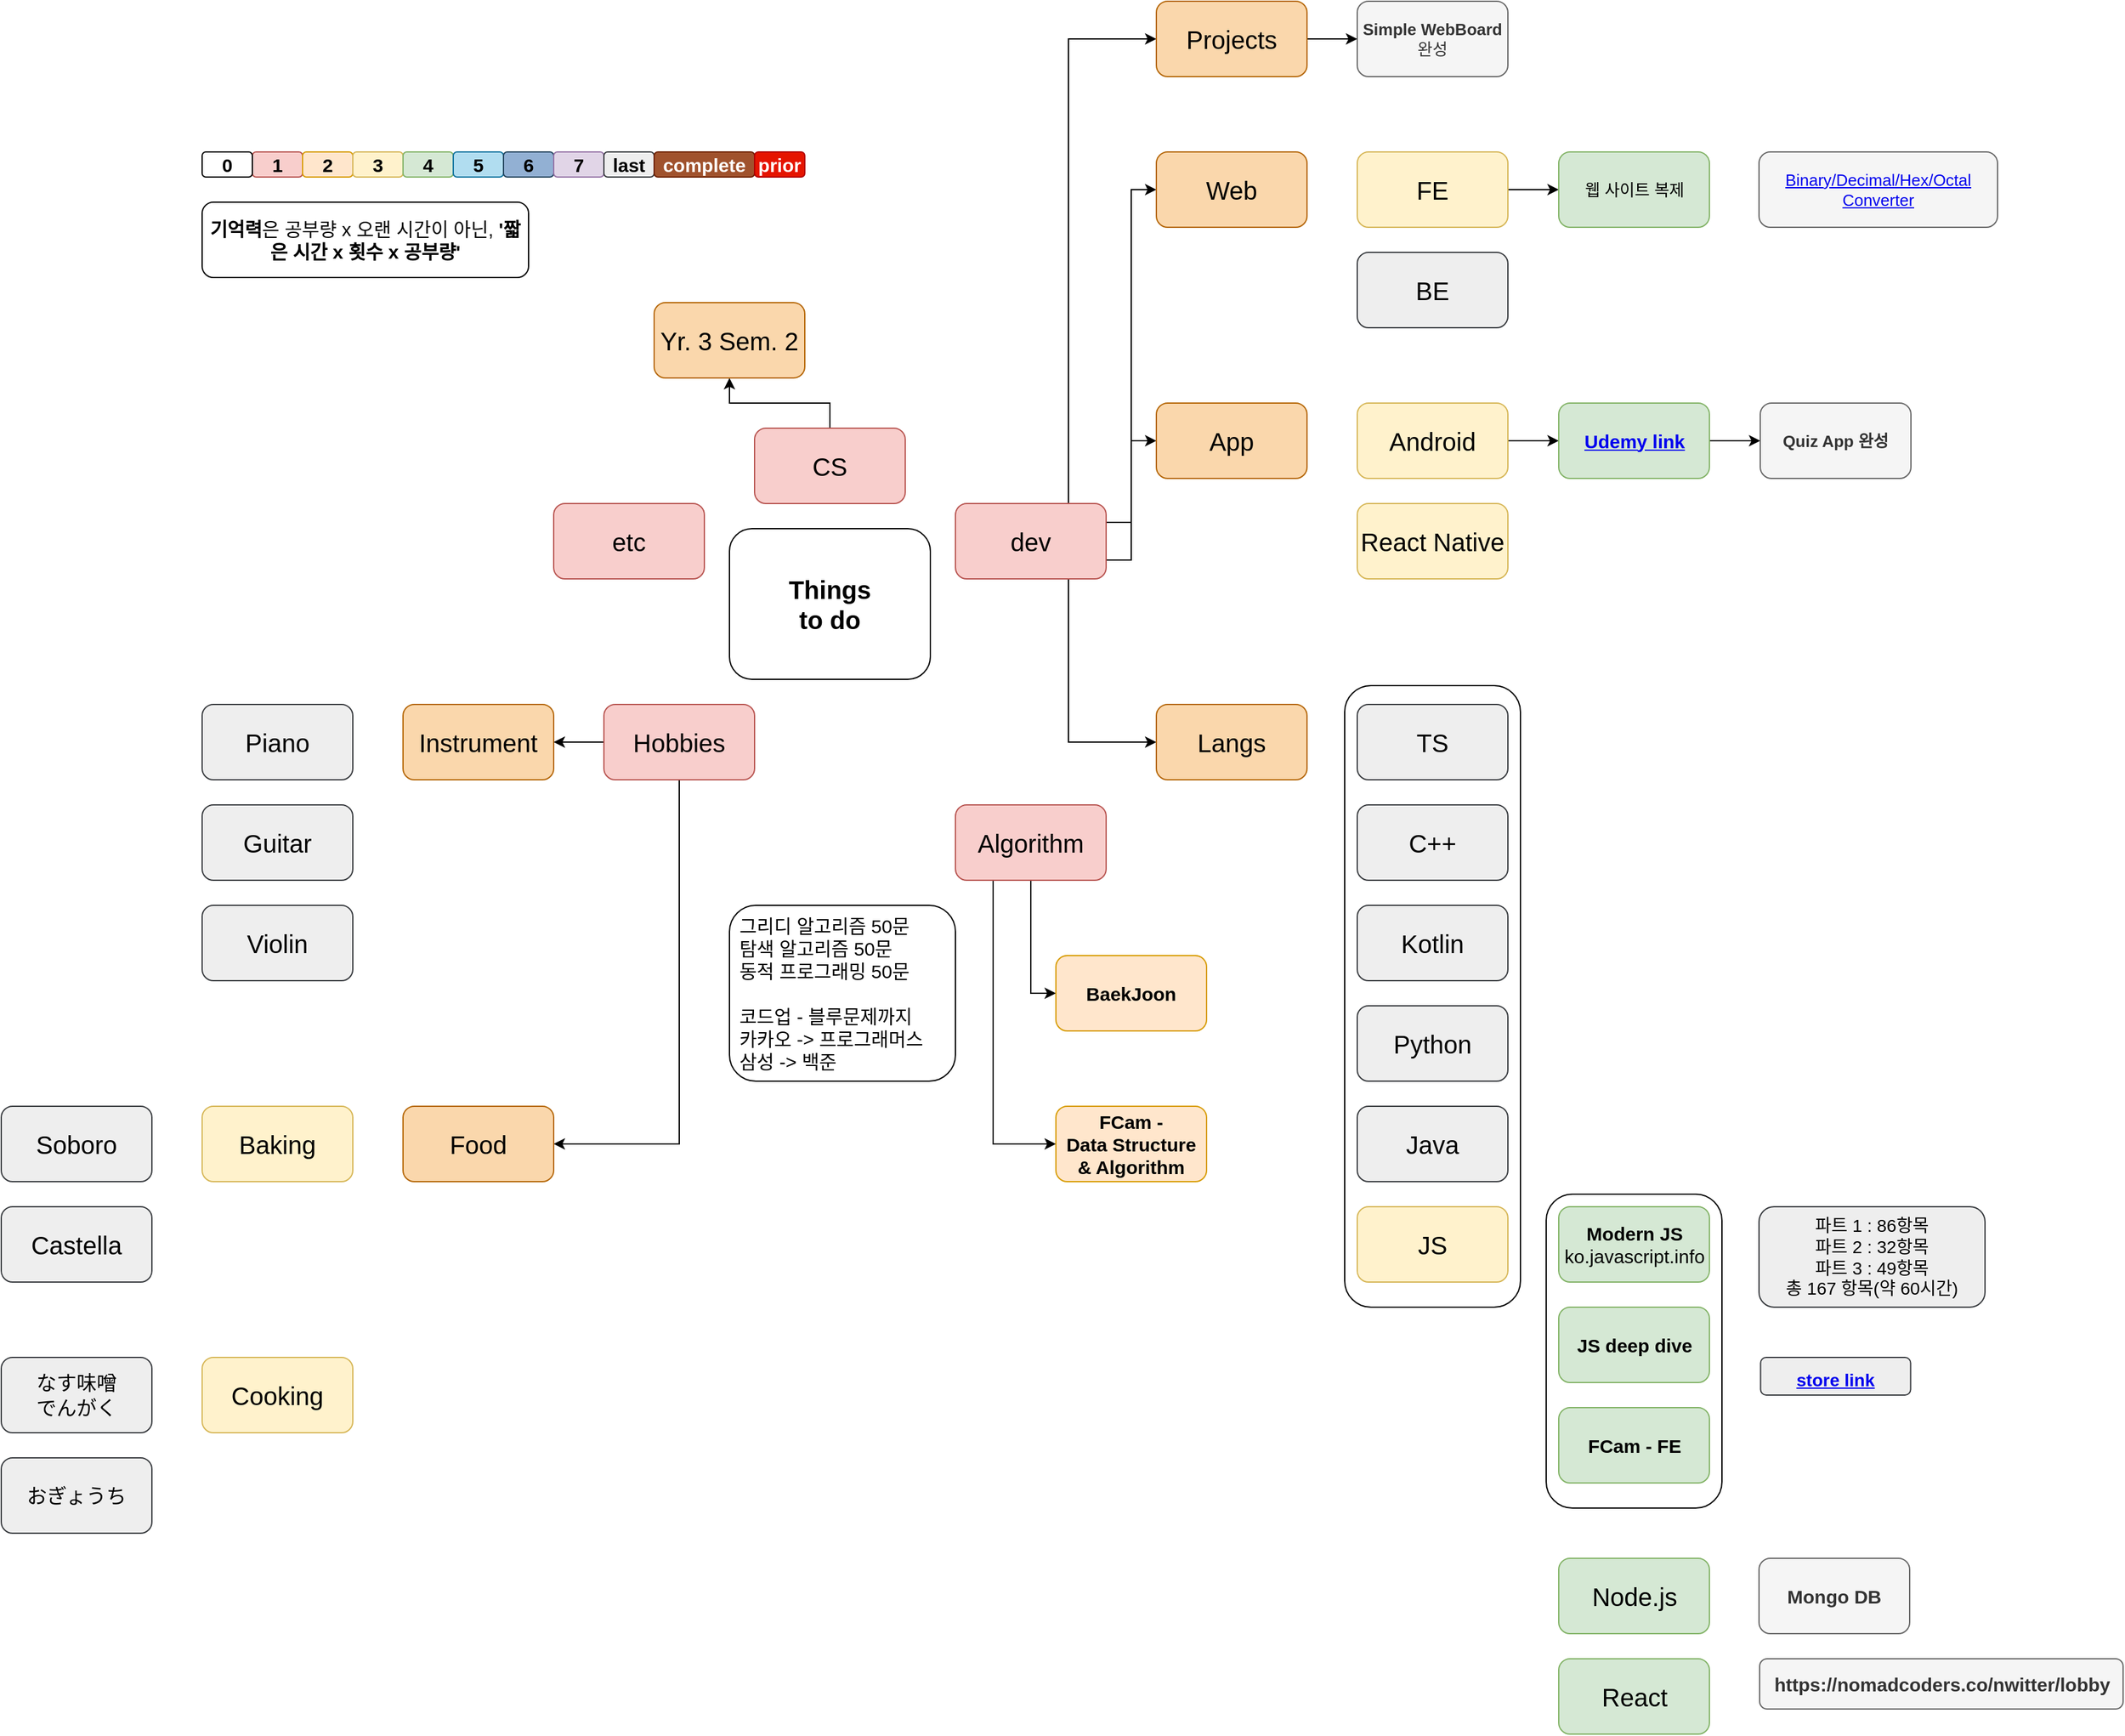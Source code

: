 <mxfile version="15.6.5" type="github">
  <diagram id="MbZNeMvuC81wjgAsyoXT" name="Page-1">
    <mxGraphModel dx="3671" dy="2693" grid="1" gridSize="10" guides="1" tooltips="1" connect="1" arrows="1" fold="1" page="1" pageScale="1" pageWidth="827" pageHeight="1169" math="0" shadow="0">
      <root>
        <mxCell id="0" />
        <mxCell id="1" parent="0" />
        <mxCell id="57A25IKLpYp2WinObei1-83" value="" style="rounded=1;whiteSpace=wrap;html=1;labelBackgroundColor=default;fontSize=14;align=center;fillColor=#FFFFFF70;strokeColor=default;fontColor=default;" vertex="1" parent="1">
          <mxGeometry x="1070.5" y="830" width="140" height="250" as="geometry" />
        </mxCell>
        <mxCell id="57A25IKLpYp2WinObei1-81" value="" style="rounded=1;whiteSpace=wrap;html=1;labelBackgroundColor=default;fontSize=14;align=center;fillColor=#FFFFFF70;strokeColor=default;fontColor=default;" vertex="1" parent="1">
          <mxGeometry x="910" y="425" width="140" height="495" as="geometry" />
        </mxCell>
        <mxCell id="57A25IKLpYp2WinObei1-1" value="&lt;span style=&quot;font-size: 20px&quot;&gt;&lt;b&gt;Things &lt;br&gt;to do&lt;/b&gt;&lt;/span&gt;" style="rounded=1;whiteSpace=wrap;html=1;fillColor=default;strokeColor=default;fontColor=default;" vertex="1" parent="1">
          <mxGeometry x="420" y="300" width="160" height="120" as="geometry" />
        </mxCell>
        <mxCell id="57A25IKLpYp2WinObei1-95" style="edgeStyle=orthogonalEdgeStyle;rounded=0;orthogonalLoop=1;jettySize=auto;html=1;exitX=0.25;exitY=1;exitDx=0;exitDy=0;entryX=0;entryY=0.5;entryDx=0;entryDy=0;labelBackgroundColor=default;fontSize=20;fontColor=default;strokeColor=default;fillColor=default;" edge="1" parent="1" source="57A25IKLpYp2WinObei1-2" target="57A25IKLpYp2WinObei1-79">
          <mxGeometry relative="1" as="geometry" />
        </mxCell>
        <mxCell id="57A25IKLpYp2WinObei1-96" style="edgeStyle=orthogonalEdgeStyle;rounded=0;orthogonalLoop=1;jettySize=auto;html=1;exitX=0.5;exitY=1;exitDx=0;exitDy=0;entryX=0;entryY=0.5;entryDx=0;entryDy=0;labelBackgroundColor=default;fontSize=20;fontColor=default;strokeColor=default;fillColor=default;" edge="1" parent="1" source="57A25IKLpYp2WinObei1-2" target="57A25IKLpYp2WinObei1-84">
          <mxGeometry relative="1" as="geometry" />
        </mxCell>
        <mxCell id="57A25IKLpYp2WinObei1-2" value="Algorithm" style="rounded=1;whiteSpace=wrap;html=1;fontSize=20;fillColor=#f8cecc;strokeColor=#b85450;fontColor=default;" vertex="1" parent="1">
          <mxGeometry x="600" y="520" width="120" height="60" as="geometry" />
        </mxCell>
        <mxCell id="57A25IKLpYp2WinObei1-24" value="" style="edgeStyle=orthogonalEdgeStyle;rounded=0;orthogonalLoop=1;jettySize=auto;html=1;labelBackgroundColor=default;fontSize=20;fontColor=default;strokeColor=default;" edge="1" parent="1" source="57A25IKLpYp2WinObei1-3" target="57A25IKLpYp2WinObei1-23">
          <mxGeometry relative="1" as="geometry" />
        </mxCell>
        <mxCell id="57A25IKLpYp2WinObei1-3" value="CS" style="rounded=1;whiteSpace=wrap;html=1;fontSize=20;fillColor=#f8cecc;strokeColor=#b85450;fontColor=default;" vertex="1" parent="1">
          <mxGeometry x="440" y="220" width="120" height="60" as="geometry" />
        </mxCell>
        <mxCell id="57A25IKLpYp2WinObei1-10" style="edgeStyle=orthogonalEdgeStyle;rounded=0;orthogonalLoop=1;jettySize=auto;html=1;exitX=1;exitY=0.25;exitDx=0;exitDy=0;entryX=0;entryY=0.5;entryDx=0;entryDy=0;fontSize=20;fontColor=default;strokeColor=default;labelBackgroundColor=default;" edge="1" parent="1" source="57A25IKLpYp2WinObei1-4" target="57A25IKLpYp2WinObei1-8">
          <mxGeometry relative="1" as="geometry" />
        </mxCell>
        <mxCell id="57A25IKLpYp2WinObei1-76" style="edgeStyle=orthogonalEdgeStyle;rounded=0;orthogonalLoop=1;jettySize=auto;html=1;exitX=1;exitY=0.75;exitDx=0;exitDy=0;entryX=0;entryY=0.5;entryDx=0;entryDy=0;labelBackgroundColor=default;fontSize=14;fontColor=default;strokeColor=default;fillColor=default;" edge="1" parent="1" source="57A25IKLpYp2WinObei1-4" target="57A25IKLpYp2WinObei1-5">
          <mxGeometry relative="1" as="geometry" />
        </mxCell>
        <mxCell id="57A25IKLpYp2WinObei1-80" style="edgeStyle=orthogonalEdgeStyle;rounded=0;orthogonalLoop=1;jettySize=auto;html=1;exitX=0.75;exitY=1;exitDx=0;exitDy=0;entryX=0;entryY=0.5;entryDx=0;entryDy=0;labelBackgroundColor=default;fontSize=14;fontColor=default;strokeColor=default;fillColor=default;" edge="1" parent="1" source="57A25IKLpYp2WinObei1-4" target="57A25IKLpYp2WinObei1-42">
          <mxGeometry relative="1" as="geometry" />
        </mxCell>
        <mxCell id="57A25IKLpYp2WinObei1-111" style="edgeStyle=orthogonalEdgeStyle;rounded=0;orthogonalLoop=1;jettySize=auto;html=1;exitX=0.75;exitY=0;exitDx=0;exitDy=0;entryX=0;entryY=0.5;entryDx=0;entryDy=0;labelBackgroundColor=default;fontSize=15;fontColor=default;strokeColor=default;fillColor=default;" edge="1" parent="1" source="57A25IKLpYp2WinObei1-4" target="57A25IKLpYp2WinObei1-110">
          <mxGeometry relative="1" as="geometry" />
        </mxCell>
        <mxCell id="57A25IKLpYp2WinObei1-4" value="dev" style="rounded=1;whiteSpace=wrap;html=1;fontSize=20;fillColor=#f8cecc;strokeColor=#b85450;fontColor=default;" vertex="1" parent="1">
          <mxGeometry x="600" y="280" width="120" height="60" as="geometry" />
        </mxCell>
        <mxCell id="57A25IKLpYp2WinObei1-5" value="App" style="rounded=1;whiteSpace=wrap;html=1;fontSize=20;fillColor=#fad7ac;strokeColor=#b46504;fontColor=default;" vertex="1" parent="1">
          <mxGeometry x="760" y="200" width="120" height="60" as="geometry" />
        </mxCell>
        <mxCell id="57A25IKLpYp2WinObei1-6" value="Instrument" style="rounded=1;whiteSpace=wrap;html=1;fontSize=20;fillColor=#fad7ac;strokeColor=#b46504;fontColor=default;" vertex="1" parent="1">
          <mxGeometry x="160" y="440" width="120" height="60" as="geometry" />
        </mxCell>
        <mxCell id="57A25IKLpYp2WinObei1-13" value="" style="edgeStyle=orthogonalEdgeStyle;rounded=0;orthogonalLoop=1;jettySize=auto;html=1;labelBackgroundColor=default;fontSize=20;fontColor=default;strokeColor=default;fillColor=default;" edge="1" parent="1" source="57A25IKLpYp2WinObei1-7" target="57A25IKLpYp2WinObei1-6">
          <mxGeometry relative="1" as="geometry" />
        </mxCell>
        <mxCell id="57A25IKLpYp2WinObei1-59" style="edgeStyle=orthogonalEdgeStyle;rounded=0;orthogonalLoop=1;jettySize=auto;html=1;exitX=0.5;exitY=1;exitDx=0;exitDy=0;entryX=1;entryY=0.5;entryDx=0;entryDy=0;labelBackgroundColor=default;fontSize=15;fontColor=default;strokeColor=default;fillColor=default;" edge="1" parent="1" source="57A25IKLpYp2WinObei1-7" target="57A25IKLpYp2WinObei1-55">
          <mxGeometry relative="1" as="geometry" />
        </mxCell>
        <mxCell id="57A25IKLpYp2WinObei1-7" value="Hobbies" style="rounded=1;whiteSpace=wrap;html=1;fontSize=20;fillColor=#f8cecc;strokeColor=#b85450;fontColor=default;" vertex="1" parent="1">
          <mxGeometry x="320" y="440" width="120" height="60" as="geometry" />
        </mxCell>
        <mxCell id="57A25IKLpYp2WinObei1-8" value="Web" style="rounded=1;whiteSpace=wrap;html=1;fontSize=20;fillColor=#fad7ac;strokeColor=#b46504;fontColor=default;" vertex="1" parent="1">
          <mxGeometry x="760" width="120" height="60" as="geometry" />
        </mxCell>
        <mxCell id="57A25IKLpYp2WinObei1-14" value="Piano" style="rounded=1;whiteSpace=wrap;html=1;fontSize=20;fillColor=#eeeeee;strokeColor=#36393d;fontColor=default;" vertex="1" parent="1">
          <mxGeometry y="440" width="120" height="60" as="geometry" />
        </mxCell>
        <mxCell id="57A25IKLpYp2WinObei1-15" value="etc" style="rounded=1;whiteSpace=wrap;html=1;fontSize=20;fillColor=#f8cecc;strokeColor=#b85450;fontColor=default;" vertex="1" parent="1">
          <mxGeometry x="280" y="280" width="120" height="60" as="geometry" />
        </mxCell>
        <mxCell id="57A25IKLpYp2WinObei1-16" value="Guitar" style="rounded=1;whiteSpace=wrap;html=1;fontSize=20;fillColor=#eeeeee;strokeColor=#36393d;fontColor=default;" vertex="1" parent="1">
          <mxGeometry y="520" width="120" height="60" as="geometry" />
        </mxCell>
        <mxCell id="57A25IKLpYp2WinObei1-17" value="Violin" style="rounded=1;whiteSpace=wrap;html=1;fontSize=20;fillColor=#eeeeee;strokeColor=#36393d;fontColor=default;" vertex="1" parent="1">
          <mxGeometry y="600" width="120" height="60" as="geometry" />
        </mxCell>
        <mxCell id="57A25IKLpYp2WinObei1-23" value="Yr. 3 Sem. 2" style="rounded=1;whiteSpace=wrap;html=1;fontSize=20;fillColor=#fad7ac;strokeColor=#b46504;fontColor=default;" vertex="1" parent="1">
          <mxGeometry x="360" y="120" width="120" height="60" as="geometry" />
        </mxCell>
        <mxCell id="57A25IKLpYp2WinObei1-31" value="JS" style="rounded=1;whiteSpace=wrap;html=1;fontSize=20;fillColor=#fff2cc;strokeColor=#d6b656;fontColor=default;" vertex="1" parent="1">
          <mxGeometry x="920" y="840" width="120" height="60" as="geometry" />
        </mxCell>
        <mxCell id="57A25IKLpYp2WinObei1-32" value="Python" style="rounded=1;whiteSpace=wrap;html=1;fontSize=20;fillColor=#eeeeee;strokeColor=#36393d;fontColor=default;" vertex="1" parent="1">
          <mxGeometry x="920" y="680" width="120" height="60" as="geometry" />
        </mxCell>
        <mxCell id="57A25IKLpYp2WinObei1-33" value="Kotlin" style="rounded=1;whiteSpace=wrap;html=1;fontSize=20;fillColor=#eeeeee;strokeColor=#36393d;fontColor=default;" vertex="1" parent="1">
          <mxGeometry x="920" y="600" width="120" height="60" as="geometry" />
        </mxCell>
        <mxCell id="57A25IKLpYp2WinObei1-34" value="TS" style="rounded=1;whiteSpace=wrap;html=1;fontSize=20;fillColor=#eeeeee;strokeColor=#36393d;fontColor=default;" vertex="1" parent="1">
          <mxGeometry x="920" y="440" width="120" height="60" as="geometry" />
        </mxCell>
        <mxCell id="57A25IKLpYp2WinObei1-35" value="Java" style="rounded=1;whiteSpace=wrap;html=1;fontSize=20;fillColor=#eeeeee;strokeColor=#36393d;fontColor=default;" vertex="1" parent="1">
          <mxGeometry x="920" y="760" width="120" height="60" as="geometry" />
        </mxCell>
        <mxCell id="57A25IKLpYp2WinObei1-36" value="C++" style="rounded=1;whiteSpace=wrap;html=1;fontSize=20;fillColor=#eeeeee;strokeColor=#36393d;fontColor=default;" vertex="1" parent="1">
          <mxGeometry x="920" y="520" width="120" height="60" as="geometry" />
        </mxCell>
        <mxCell id="57A25IKLpYp2WinObei1-42" value="Langs" style="rounded=1;whiteSpace=wrap;html=1;fontSize=20;fillColor=#fad7ac;strokeColor=#b46504;fontColor=default;" vertex="1" parent="1">
          <mxGeometry x="760" y="440" width="120" height="60" as="geometry" />
        </mxCell>
        <mxCell id="57A25IKLpYp2WinObei1-44" value="1" style="rounded=1;whiteSpace=wrap;html=1;fontSize=15;strokeColor=#b85450;fillColor=#f8cecc;fontColor=default;fontStyle=1" vertex="1" parent="1">
          <mxGeometry x="40" width="40" height="20" as="geometry" />
        </mxCell>
        <mxCell id="57A25IKLpYp2WinObei1-45" value="2" style="rounded=1;whiteSpace=wrap;html=1;fontSize=15;strokeColor=#d79b00;fillColor=#ffe6cc;fontColor=default;fontStyle=1" vertex="1" parent="1">
          <mxGeometry x="80" width="40" height="20" as="geometry" />
        </mxCell>
        <mxCell id="57A25IKLpYp2WinObei1-46" value="3" style="rounded=1;whiteSpace=wrap;html=1;fontSize=15;strokeColor=#d6b656;fillColor=#fff2cc;fontColor=default;fontStyle=1" vertex="1" parent="1">
          <mxGeometry x="120" width="40" height="20" as="geometry" />
        </mxCell>
        <mxCell id="57A25IKLpYp2WinObei1-47" value="4" style="rounded=1;whiteSpace=wrap;html=1;fontSize=15;strokeColor=#82b366;fillColor=#d5e8d4;fontColor=default;fontStyle=1" vertex="1" parent="1">
          <mxGeometry x="160" width="40" height="20" as="geometry" />
        </mxCell>
        <mxCell id="57A25IKLpYp2WinObei1-48" value="5" style="rounded=1;whiteSpace=wrap;html=1;fontSize=15;strokeColor=#10739e;fillColor=#b1ddf0;fontColor=default;fontStyle=1" vertex="1" parent="1">
          <mxGeometry x="200" width="40" height="20" as="geometry" />
        </mxCell>
        <mxCell id="57A25IKLpYp2WinObei1-49" value="6" style="rounded=1;whiteSpace=wrap;html=1;fontSize=15;strokeColor=#23445d;fillColor=#92B0D3;fontColor=default;fontStyle=1" vertex="1" parent="1">
          <mxGeometry x="240" width="40" height="20" as="geometry" />
        </mxCell>
        <mxCell id="57A25IKLpYp2WinObei1-50" value="7" style="rounded=1;whiteSpace=wrap;html=1;fontSize=15;strokeColor=#9673a6;fillColor=#e1d5e7;fontColor=default;fontStyle=1" vertex="1" parent="1">
          <mxGeometry x="280" width="40" height="20" as="geometry" />
        </mxCell>
        <mxCell id="57A25IKLpYp2WinObei1-51" value="0" style="rounded=1;whiteSpace=wrap;html=1;fontSize=15;fontStyle=1;fillColor=default;strokeColor=default;fontColor=default;" vertex="1" parent="1">
          <mxGeometry width="40" height="20" as="geometry" />
        </mxCell>
        <mxCell id="57A25IKLpYp2WinObei1-52" value="last" style="rounded=1;whiteSpace=wrap;html=1;fontSize=15;fontStyle=1;fillColor=#eeeeee;strokeColor=#36393d;fontColor=default;" vertex="1" parent="1">
          <mxGeometry x="320" width="40" height="20" as="geometry" />
        </mxCell>
        <mxCell id="57A25IKLpYp2WinObei1-53" value="&lt;b&gt;기억력&lt;/b&gt;은 공부량 x 오랜 시간이 아닌,&lt;b&gt; &#39;짧은 시간 x 횟수 x 공부량&#39;&lt;/b&gt;" style="rounded=1;whiteSpace=wrap;html=1;fontSize=15;fontColor=default;strokeColor=default;fillColor=default;" vertex="1" parent="1">
          <mxGeometry y="40" width="260" height="60" as="geometry" />
        </mxCell>
        <mxCell id="57A25IKLpYp2WinObei1-54" value="그리디 알고리즘 50문&lt;br&gt;탐색 알고리즘 50문&lt;br&gt;동적 프로그래밍 50문&lt;br&gt;&lt;br&gt;코드업 - 블루문제까지 &lt;br&gt;카카오 -&amp;gt; 프로그래머스&lt;br&gt;삼성 -&amp;gt; 백준&amp;nbsp;" style="rounded=1;whiteSpace=wrap;html=1;fontSize=15;fontColor=default;strokeColor=default;fillColor=default;align=left;spacing=8;" vertex="1" parent="1">
          <mxGeometry x="420" y="600" width="180" height="140" as="geometry" />
        </mxCell>
        <mxCell id="57A25IKLpYp2WinObei1-55" value="Food" style="rounded=1;whiteSpace=wrap;html=1;fontSize=20;fillColor=#fad7ac;strokeColor=#b46504;fontColor=default;" vertex="1" parent="1">
          <mxGeometry x="160" y="760" width="120" height="60" as="geometry" />
        </mxCell>
        <mxCell id="57A25IKLpYp2WinObei1-57" value="Baking" style="rounded=1;whiteSpace=wrap;html=1;fontSize=20;fillColor=#fff2cc;strokeColor=#d6b656;fontColor=default;" vertex="1" parent="1">
          <mxGeometry y="760" width="120" height="60" as="geometry" />
        </mxCell>
        <mxCell id="57A25IKLpYp2WinObei1-58" value="Cooking" style="rounded=1;whiteSpace=wrap;html=1;fontSize=20;fillColor=#fff2cc;strokeColor=#d6b656;fontColor=default;" vertex="1" parent="1">
          <mxGeometry y="960" width="120" height="60" as="geometry" />
        </mxCell>
        <mxCell id="57A25IKLpYp2WinObei1-60" value="Soboro" style="rounded=1;whiteSpace=wrap;html=1;fontSize=20;fillColor=#eeeeee;strokeColor=#36393d;fontColor=default;" vertex="1" parent="1">
          <mxGeometry x="-160" y="760" width="120" height="60" as="geometry" />
        </mxCell>
        <mxCell id="57A25IKLpYp2WinObei1-61" value="Castella" style="rounded=1;whiteSpace=wrap;html=1;fontSize=20;fillColor=#eeeeee;strokeColor=#36393d;fontColor=default;" vertex="1" parent="1">
          <mxGeometry x="-160" y="840" width="120" height="60" as="geometry" />
        </mxCell>
        <mxCell id="57A25IKLpYp2WinObei1-62" value="なす味噌&lt;br&gt;でんがく" style="rounded=1;whiteSpace=wrap;html=1;fontSize=16;fillColor=#eeeeee;strokeColor=#36393d;fontColor=default;" vertex="1" parent="1">
          <mxGeometry x="-160" y="960" width="120" height="60" as="geometry" />
        </mxCell>
        <mxCell id="57A25IKLpYp2WinObei1-63" value="おぎょうち" style="rounded=1;whiteSpace=wrap;html=1;fontSize=16;fillColor=#eeeeee;strokeColor=#36393d;fontColor=default;" vertex="1" parent="1">
          <mxGeometry x="-160" y="1040" width="120" height="60" as="geometry" />
        </mxCell>
        <mxCell id="57A25IKLpYp2WinObei1-64" value="complete" style="rounded=1;whiteSpace=wrap;html=1;fontSize=15;fontStyle=1;fillColor=#a0522d;strokeColor=#6D1F00;fontColor=#ffffff;" vertex="1" parent="1">
          <mxGeometry x="360" width="80" height="20" as="geometry" />
        </mxCell>
        <mxCell id="57A25IKLpYp2WinObei1-66" value="&lt;b&gt;Modern JS&lt;/b&gt;&lt;br style=&quot;font-size: 15px&quot;&gt;ko.javascript.info" style="rounded=1;whiteSpace=wrap;html=1;fontSize=15;strokeColor=#82b366;fillColor=#d5e8d4;align=center;fontColor=default;" vertex="1" parent="1">
          <mxGeometry x="1080.5" y="840" width="120" height="60" as="geometry" />
        </mxCell>
        <mxCell id="57A25IKLpYp2WinObei1-67" value="파트 1 : 86항목 &lt;br&gt;파트 2 : 32항목 &lt;br&gt;파트 3 : 49항목 &lt;br&gt;총 167 항목(약 60시간)" style="rounded=1;whiteSpace=wrap;html=1;fontSize=14;fillColor=#eeeeee;strokeColor=#36393d;fontColor=default;" vertex="1" parent="1">
          <mxGeometry x="1240" y="840" width="180" height="80" as="geometry" />
        </mxCell>
        <mxCell id="57A25IKLpYp2WinObei1-68" value="&lt;b&gt;JS deep dive&lt;/b&gt;" style="rounded=1;whiteSpace=wrap;html=1;fontSize=15;strokeColor=#82b366;fillColor=#d5e8d4;align=center;fontColor=default;" vertex="1" parent="1">
          <mxGeometry x="1080.5" y="920" width="120" height="60" as="geometry" />
        </mxCell>
        <mxCell id="57A25IKLpYp2WinObei1-70" value="&lt;div style=&quot;text-align: left&quot;&gt;&lt;span style=&quot;font-size: 14px&quot;&gt;&lt;a href=&quot;http://www.yes24.com/Product/Goods/92742567&quot;&gt;&lt;b&gt;&lt;u&gt;store link&lt;/u&gt;&lt;/b&gt;&lt;/a&gt;&lt;/span&gt;&lt;/div&gt;" style="rounded=1;whiteSpace=wrap;html=1;fontSize=20;fillColor=#eeeeee;strokeColor=#36393d;fontColor=default;fontStyle=0" vertex="1" parent="1">
          <mxGeometry x="1241.25" y="960" width="119.5" height="30" as="geometry" />
        </mxCell>
        <mxCell id="57A25IKLpYp2WinObei1-73" value="&lt;b&gt;FCam - FE&lt;/b&gt;" style="rounded=1;whiteSpace=wrap;html=1;fontSize=15;strokeColor=#82b366;fillColor=#d5e8d4;align=center;fontColor=default;" vertex="1" parent="1">
          <mxGeometry x="1080.5" y="1000" width="120" height="60" as="geometry" />
        </mxCell>
        <mxCell id="57A25IKLpYp2WinObei1-99" value="" style="edgeStyle=orthogonalEdgeStyle;rounded=0;orthogonalLoop=1;jettySize=auto;html=1;labelBackgroundColor=default;fontSize=20;fontColor=default;strokeColor=default;fillColor=default;" edge="1" parent="1" source="57A25IKLpYp2WinObei1-75" target="57A25IKLpYp2WinObei1-98">
          <mxGeometry relative="1" as="geometry" />
        </mxCell>
        <mxCell id="57A25IKLpYp2WinObei1-75" value="Android" style="rounded=1;whiteSpace=wrap;html=1;fontSize=20;fillColor=#fff2cc;strokeColor=#d6b656;fontColor=default;" vertex="1" parent="1">
          <mxGeometry x="920" y="200" width="120" height="60" as="geometry" />
        </mxCell>
        <mxCell id="57A25IKLpYp2WinObei1-91" value="" style="edgeStyle=orthogonalEdgeStyle;rounded=0;orthogonalLoop=1;jettySize=auto;html=1;labelBackgroundColor=default;fontSize=20;fontColor=default;strokeColor=default;fillColor=default;" edge="1" parent="1" source="57A25IKLpYp2WinObei1-77" target="57A25IKLpYp2WinObei1-90">
          <mxGeometry relative="1" as="geometry" />
        </mxCell>
        <mxCell id="57A25IKLpYp2WinObei1-77" value="FE" style="rounded=1;whiteSpace=wrap;html=1;fontSize=20;fillColor=#fff2cc;strokeColor=#d6b656;fontColor=default;" vertex="1" parent="1">
          <mxGeometry x="920" width="120" height="60" as="geometry" />
        </mxCell>
        <mxCell id="57A25IKLpYp2WinObei1-78" value="BE" style="rounded=1;whiteSpace=wrap;html=1;fontSize=20;fillColor=#eeeeee;strokeColor=#36393d;fontColor=default;" vertex="1" parent="1">
          <mxGeometry x="920" y="80" width="120" height="60" as="geometry" />
        </mxCell>
        <mxCell id="57A25IKLpYp2WinObei1-79" value="&lt;span&gt;FCam -&lt;br&gt;Data Structure &amp;amp; Algorithm&lt;/span&gt;" style="rounded=1;whiteSpace=wrap;html=1;fontSize=15;strokeColor=#d79b00;fillColor=#ffe6cc;align=center;fontColor=default;fontStyle=1" vertex="1" parent="1">
          <mxGeometry x="680" y="760" width="120" height="60" as="geometry" />
        </mxCell>
        <mxCell id="57A25IKLpYp2WinObei1-84" value="BaekJoon" style="rounded=1;whiteSpace=wrap;html=1;fontSize=15;strokeColor=#d79b00;fillColor=#ffe6cc;align=center;fontColor=default;fontStyle=1" vertex="1" parent="1">
          <mxGeometry x="680" y="640" width="120" height="60" as="geometry" />
        </mxCell>
        <mxCell id="57A25IKLpYp2WinObei1-85" value="&lt;b style=&quot;font-size: 13px;&quot;&gt;Simple WebBoard &lt;/b&gt;완성" style="rounded=1;whiteSpace=wrap;html=1;labelBackgroundColor=none;fontSize=13;fontColor=#333333;strokeColor=#666666;fillColor=#f5f5f5;align=center;" vertex="1" parent="1">
          <mxGeometry x="920" y="-120" width="120" height="60" as="geometry" />
        </mxCell>
        <mxCell id="57A25IKLpYp2WinObei1-87" value="&lt;span style=&quot;font-size: 20px;&quot;&gt;Node.js&lt;/span&gt;" style="rounded=1;whiteSpace=wrap;html=1;labelBackgroundColor=none;fontSize=20;strokeColor=#82b366;fillColor=#d5e8d4;align=center;fontColor=default;" vertex="1" parent="1">
          <mxGeometry x="1080.5" y="1120" width="120" height="60" as="geometry" />
        </mxCell>
        <mxCell id="57A25IKLpYp2WinObei1-90" value="웹 사이트 복제" style="rounded=1;whiteSpace=wrap;html=1;labelBackgroundColor=none;fontSize=13;strokeColor=#82b366;fillColor=#d5e8d4;align=center;fontColor=default;" vertex="1" parent="1">
          <mxGeometry x="1080.5" width="120" height="60" as="geometry" />
        </mxCell>
        <mxCell id="57A25IKLpYp2WinObei1-92" value="&lt;a href=&quot;https://www.rapidtables.com/convert/number/hex-dec-bin-converter.html&quot;&gt;Binary/Decimal/Hex/Octal Converter&lt;/a&gt;" style="rounded=1;whiteSpace=wrap;html=1;labelBackgroundColor=none;fontSize=13;fontColor=#333333;strokeColor=#666666;fillColor=#f5f5f5;align=center;" vertex="1" parent="1">
          <mxGeometry x="1240" width="190" height="60" as="geometry" />
        </mxCell>
        <mxCell id="57A25IKLpYp2WinObei1-97" value="&lt;b&gt;Mongo DB&lt;/b&gt;" style="rounded=1;whiteSpace=wrap;html=1;fontSize=15;strokeColor=#666666;fillColor=#f5f5f5;align=center;fontColor=#333333;" vertex="1" parent="1">
          <mxGeometry x="1240" y="1120" width="120" height="60" as="geometry" />
        </mxCell>
        <mxCell id="57A25IKLpYp2WinObei1-112" value="" style="edgeStyle=orthogonalEdgeStyle;rounded=0;orthogonalLoop=1;jettySize=auto;html=1;labelBackgroundColor=default;fontSize=15;fontColor=default;strokeColor=default;fillColor=default;" edge="1" parent="1" source="57A25IKLpYp2WinObei1-98" target="57A25IKLpYp2WinObei1-109">
          <mxGeometry relative="1" as="geometry" />
        </mxCell>
        <mxCell id="57A25IKLpYp2WinObei1-98" value="&lt;a href=&quot;https://www.udemy.com/course/android-kotlin-developer/learn/lecture/17999093?start=1140#overview&quot;&gt;Udemy link&lt;/a&gt;" style="rounded=1;whiteSpace=wrap;html=1;fontSize=15;strokeColor=#82b366;fillColor=#d5e8d4;align=center;fontStyle=1;fontColor=default;" vertex="1" parent="1">
          <mxGeometry x="1080.5" y="200" width="120" height="60" as="geometry" />
        </mxCell>
        <mxCell id="57A25IKLpYp2WinObei1-100" value="React" style="rounded=1;whiteSpace=wrap;html=1;labelBackgroundColor=none;fontSize=20;strokeColor=#82b366;fillColor=#d5e8d4;align=center;fontColor=default;" vertex="1" parent="1">
          <mxGeometry x="1080.5" y="1200" width="120" height="60" as="geometry" />
        </mxCell>
        <mxCell id="57A25IKLpYp2WinObei1-101" value="&lt;b&gt;https://nomadcoders.co/nwitter/lobby&lt;/b&gt;" style="rounded=1;whiteSpace=wrap;html=1;fontSize=15;strokeColor=#666666;fillColor=#f5f5f5;align=center;fontColor=#333333;" vertex="1" parent="1">
          <mxGeometry x="1240.5" y="1200" width="289.5" height="40" as="geometry" />
        </mxCell>
        <mxCell id="57A25IKLpYp2WinObei1-102" value="React Native" style="rounded=1;whiteSpace=wrap;html=1;fontSize=20;fillColor=#fff2cc;strokeColor=#d6b656;fontColor=default;" vertex="1" parent="1">
          <mxGeometry x="920" y="280" width="120" height="60" as="geometry" />
        </mxCell>
        <mxCell id="57A25IKLpYp2WinObei1-107" value="prior" style="rounded=1;whiteSpace=wrap;html=1;fontSize=15;fontStyle=1;fillColor=#e51400;strokeColor=#B20000;fontColor=#ffffff;" vertex="1" parent="1">
          <mxGeometry x="440" width="40" height="20" as="geometry" />
        </mxCell>
        <mxCell id="57A25IKLpYp2WinObei1-109" value="&lt;b&gt;Quiz App 완성&lt;/b&gt;" style="rounded=1;whiteSpace=wrap;html=1;labelBackgroundColor=none;fontSize=13;fontColor=#333333;strokeColor=#666666;fillColor=#f5f5f5;align=center;" vertex="1" parent="1">
          <mxGeometry x="1241" y="200" width="120" height="60" as="geometry" />
        </mxCell>
        <mxCell id="57A25IKLpYp2WinObei1-113" value="" style="edgeStyle=orthogonalEdgeStyle;rounded=0;orthogonalLoop=1;jettySize=auto;html=1;labelBackgroundColor=default;fontSize=15;fontColor=default;strokeColor=default;fillColor=default;" edge="1" parent="1" source="57A25IKLpYp2WinObei1-110" target="57A25IKLpYp2WinObei1-85">
          <mxGeometry relative="1" as="geometry" />
        </mxCell>
        <mxCell id="57A25IKLpYp2WinObei1-110" value="Projects" style="rounded=1;whiteSpace=wrap;html=1;fontSize=20;fillColor=#fad7ac;strokeColor=#b46504;fontColor=default;" vertex="1" parent="1">
          <mxGeometry x="760" y="-120" width="120" height="60" as="geometry" />
        </mxCell>
      </root>
    </mxGraphModel>
  </diagram>
</mxfile>
